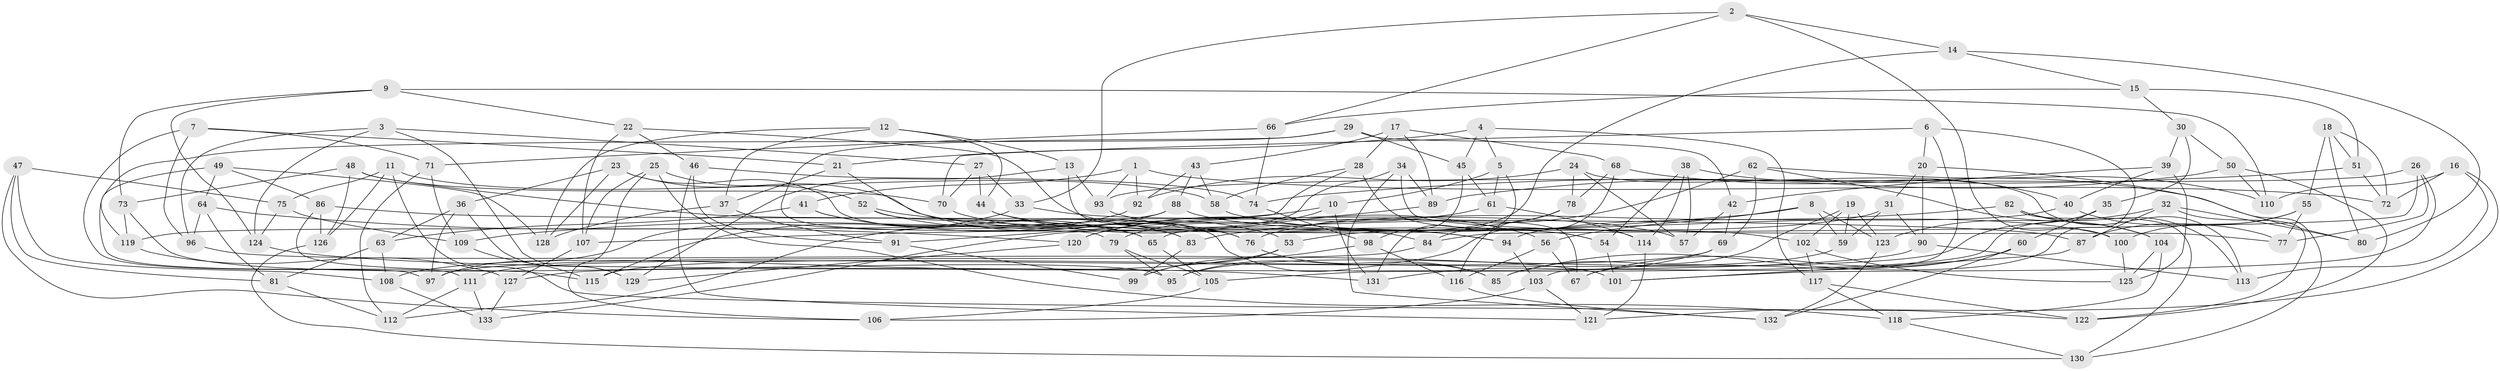 // coarse degree distribution, {4: 0.20512820512820512, 3: 0.15384615384615385, 2: 0.02564102564102564, 8: 0.10256410256410256, 6: 0.07692307692307693, 5: 0.1794871794871795, 7: 0.07692307692307693, 9: 0.10256410256410256, 13: 0.05128205128205128, 12: 0.02564102564102564}
// Generated by graph-tools (version 1.1) at 2025/02/03/04/25 22:02:56]
// undirected, 133 vertices, 266 edges
graph export_dot {
graph [start="1"]
  node [color=gray90,style=filled];
  1;
  2;
  3;
  4;
  5;
  6;
  7;
  8;
  9;
  10;
  11;
  12;
  13;
  14;
  15;
  16;
  17;
  18;
  19;
  20;
  21;
  22;
  23;
  24;
  25;
  26;
  27;
  28;
  29;
  30;
  31;
  32;
  33;
  34;
  35;
  36;
  37;
  38;
  39;
  40;
  41;
  42;
  43;
  44;
  45;
  46;
  47;
  48;
  49;
  50;
  51;
  52;
  53;
  54;
  55;
  56;
  57;
  58;
  59;
  60;
  61;
  62;
  63;
  64;
  65;
  66;
  67;
  68;
  69;
  70;
  71;
  72;
  73;
  74;
  75;
  76;
  77;
  78;
  79;
  80;
  81;
  82;
  83;
  84;
  85;
  86;
  87;
  88;
  89;
  90;
  91;
  92;
  93;
  94;
  95;
  96;
  97;
  98;
  99;
  100;
  101;
  102;
  103;
  104;
  105;
  106;
  107;
  108;
  109;
  110;
  111;
  112;
  113;
  114;
  115;
  116;
  117;
  118;
  119;
  120;
  121;
  122;
  123;
  124;
  125;
  126;
  127;
  128;
  129;
  130;
  131;
  132;
  133;
  1 -- 93;
  1 -- 72;
  1 -- 92;
  1 -- 41;
  2 -- 66;
  2 -- 14;
  2 -- 100;
  2 -- 33;
  3 -- 124;
  3 -- 96;
  3 -- 27;
  3 -- 129;
  4 -- 5;
  4 -- 45;
  4 -- 117;
  4 -- 21;
  5 -- 10;
  5 -- 61;
  5 -- 131;
  6 -- 70;
  6 -- 20;
  6 -- 103;
  6 -- 67;
  7 -- 97;
  7 -- 71;
  7 -- 21;
  7 -- 96;
  8 -- 123;
  8 -- 56;
  8 -- 107;
  8 -- 59;
  9 -- 110;
  9 -- 22;
  9 -- 124;
  9 -- 73;
  10 -- 109;
  10 -- 131;
  10 -- 79;
  11 -- 122;
  11 -- 75;
  11 -- 58;
  11 -- 126;
  12 -- 37;
  12 -- 13;
  12 -- 128;
  12 -- 44;
  13 -- 129;
  13 -- 93;
  13 -- 67;
  14 -- 65;
  14 -- 80;
  14 -- 15;
  15 -- 66;
  15 -- 30;
  15 -- 51;
  16 -- 110;
  16 -- 121;
  16 -- 113;
  16 -- 72;
  17 -- 89;
  17 -- 43;
  17 -- 68;
  17 -- 28;
  18 -- 55;
  18 -- 51;
  18 -- 72;
  18 -- 80;
  19 -- 59;
  19 -- 123;
  19 -- 102;
  19 -- 85;
  20 -- 31;
  20 -- 130;
  20 -- 90;
  21 -- 53;
  21 -- 37;
  22 -- 54;
  22 -- 107;
  22 -- 46;
  23 -- 94;
  23 -- 36;
  23 -- 83;
  23 -- 128;
  24 -- 92;
  24 -- 78;
  24 -- 57;
  24 -- 113;
  25 -- 106;
  25 -- 107;
  25 -- 52;
  25 -- 118;
  26 -- 84;
  26 -- 93;
  26 -- 101;
  26 -- 77;
  27 -- 44;
  27 -- 33;
  27 -- 70;
  28 -- 58;
  28 -- 114;
  28 -- 91;
  29 -- 119;
  29 -- 79;
  29 -- 45;
  29 -- 42;
  30 -- 39;
  30 -- 35;
  30 -- 50;
  31 -- 90;
  31 -- 53;
  31 -- 59;
  32 -- 87;
  32 -- 122;
  32 -- 123;
  32 -- 80;
  33 -- 57;
  33 -- 97;
  34 -- 132;
  34 -- 89;
  34 -- 133;
  34 -- 77;
  35 -- 60;
  35 -- 115;
  35 -- 105;
  36 -- 129;
  36 -- 63;
  36 -- 97;
  37 -- 128;
  37 -- 91;
  38 -- 57;
  38 -- 114;
  38 -- 54;
  38 -- 40;
  39 -- 42;
  39 -- 40;
  39 -- 125;
  40 -- 77;
  40 -- 94;
  41 -- 83;
  41 -- 63;
  41 -- 65;
  42 -- 69;
  42 -- 57;
  43 -- 58;
  43 -- 92;
  43 -- 88;
  44 -- 56;
  44 -- 54;
  45 -- 61;
  45 -- 98;
  46 -- 74;
  46 -- 121;
  46 -- 91;
  47 -- 108;
  47 -- 106;
  47 -- 81;
  47 -- 75;
  48 -- 126;
  48 -- 73;
  48 -- 70;
  48 -- 65;
  49 -- 86;
  49 -- 128;
  49 -- 64;
  49 -- 111;
  50 -- 122;
  50 -- 89;
  50 -- 110;
  51 -- 72;
  51 -- 74;
  52 -- 84;
  52 -- 85;
  52 -- 76;
  53 -- 99;
  53 -- 108;
  54 -- 101;
  55 -- 77;
  55 -- 100;
  55 -- 87;
  56 -- 67;
  56 -- 116;
  58 -- 100;
  59 -- 95;
  60 -- 132;
  60 -- 67;
  60 -- 85;
  61 -- 114;
  61 -- 120;
  62 -- 104;
  62 -- 76;
  62 -- 110;
  62 -- 69;
  63 -- 108;
  63 -- 81;
  64 -- 120;
  64 -- 81;
  64 -- 96;
  65 -- 105;
  66 -- 74;
  66 -- 71;
  68 -- 95;
  68 -- 80;
  68 -- 78;
  69 -- 111;
  69 -- 131;
  70 -- 76;
  71 -- 112;
  71 -- 109;
  73 -- 119;
  73 -- 95;
  74 -- 98;
  75 -- 124;
  75 -- 109;
  76 -- 85;
  78 -- 84;
  78 -- 116;
  79 -- 95;
  79 -- 105;
  81 -- 112;
  82 -- 130;
  82 -- 83;
  82 -- 104;
  82 -- 113;
  83 -- 99;
  84 -- 97;
  86 -- 115;
  86 -- 87;
  86 -- 126;
  87 -- 101;
  88 -- 112;
  88 -- 119;
  88 -- 102;
  89 -- 120;
  90 -- 113;
  90 -- 127;
  91 -- 99;
  92 -- 115;
  93 -- 94;
  94 -- 103;
  96 -- 101;
  98 -- 99;
  98 -- 116;
  100 -- 125;
  102 -- 125;
  102 -- 117;
  103 -- 121;
  103 -- 106;
  104 -- 125;
  104 -- 118;
  105 -- 106;
  107 -- 127;
  108 -- 133;
  109 -- 115;
  111 -- 133;
  111 -- 112;
  114 -- 121;
  116 -- 132;
  117 -- 122;
  117 -- 118;
  118 -- 130;
  119 -- 127;
  120 -- 129;
  123 -- 132;
  124 -- 131;
  126 -- 130;
  127 -- 133;
}
